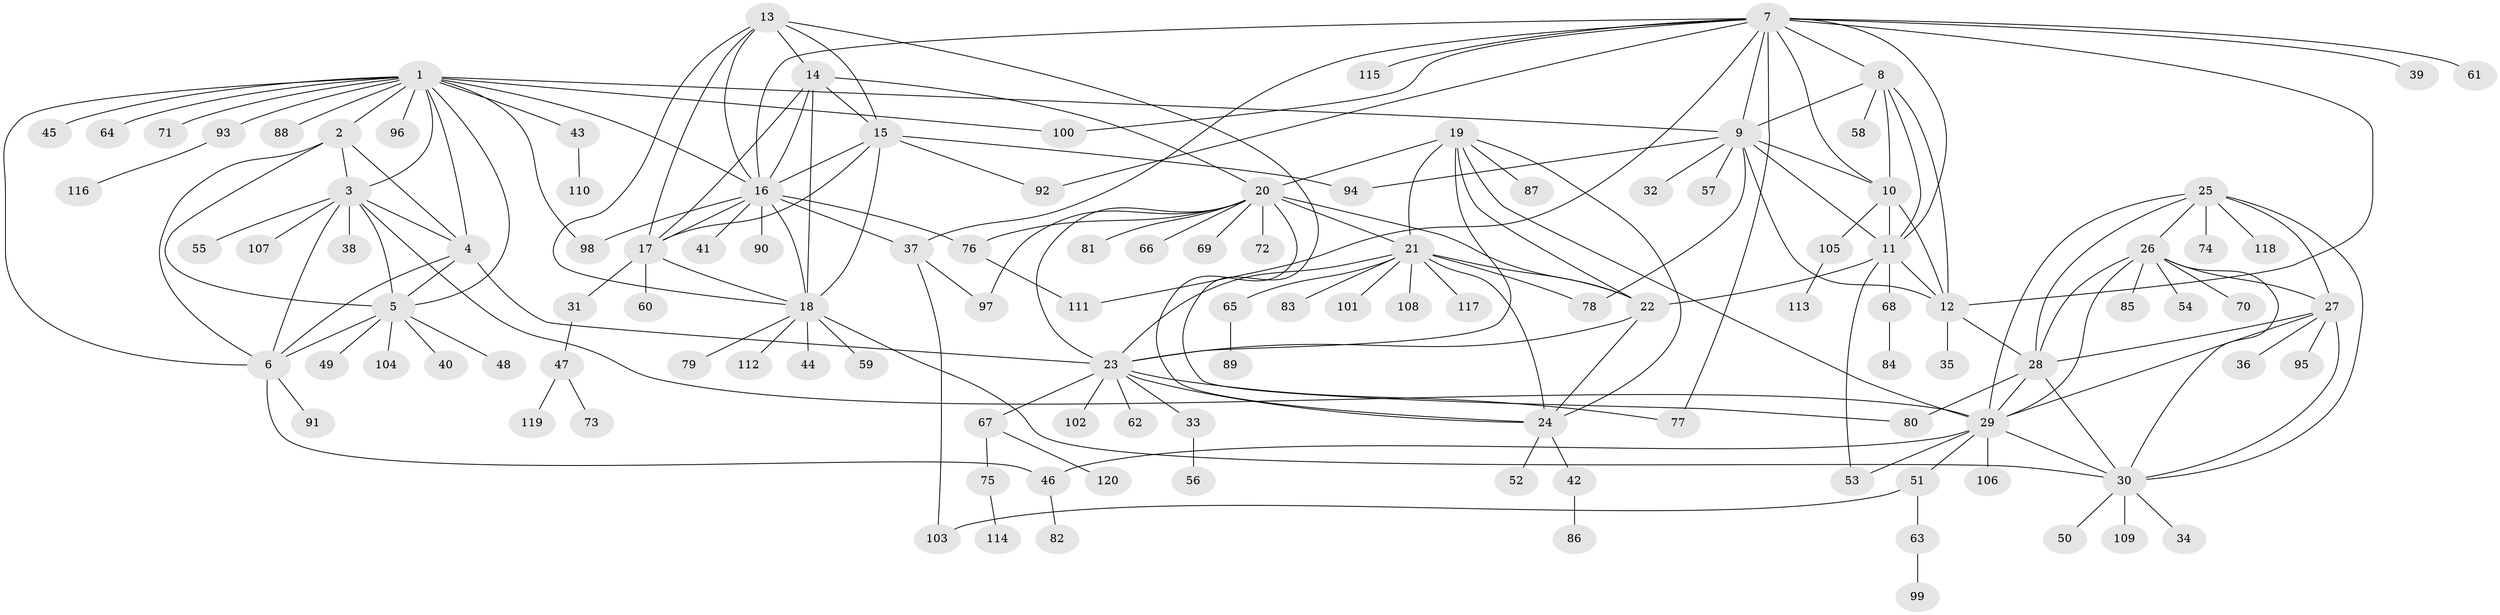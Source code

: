 // Generated by graph-tools (version 1.1) at 2025/54/03/09/25 04:54:19]
// undirected, 120 vertices, 189 edges
graph export_dot {
graph [start="1"]
  node [color=gray90,style=filled];
  1;
  2;
  3;
  4;
  5;
  6;
  7;
  8;
  9;
  10;
  11;
  12;
  13;
  14;
  15;
  16;
  17;
  18;
  19;
  20;
  21;
  22;
  23;
  24;
  25;
  26;
  27;
  28;
  29;
  30;
  31;
  32;
  33;
  34;
  35;
  36;
  37;
  38;
  39;
  40;
  41;
  42;
  43;
  44;
  45;
  46;
  47;
  48;
  49;
  50;
  51;
  52;
  53;
  54;
  55;
  56;
  57;
  58;
  59;
  60;
  61;
  62;
  63;
  64;
  65;
  66;
  67;
  68;
  69;
  70;
  71;
  72;
  73;
  74;
  75;
  76;
  77;
  78;
  79;
  80;
  81;
  82;
  83;
  84;
  85;
  86;
  87;
  88;
  89;
  90;
  91;
  92;
  93;
  94;
  95;
  96;
  97;
  98;
  99;
  100;
  101;
  102;
  103;
  104;
  105;
  106;
  107;
  108;
  109;
  110;
  111;
  112;
  113;
  114;
  115;
  116;
  117;
  118;
  119;
  120;
  1 -- 2;
  1 -- 3;
  1 -- 4;
  1 -- 5;
  1 -- 6;
  1 -- 9;
  1 -- 16;
  1 -- 43;
  1 -- 45;
  1 -- 64;
  1 -- 71;
  1 -- 88;
  1 -- 93;
  1 -- 96;
  1 -- 98;
  1 -- 100;
  2 -- 3;
  2 -- 4;
  2 -- 5;
  2 -- 6;
  3 -- 4;
  3 -- 5;
  3 -- 6;
  3 -- 29;
  3 -- 38;
  3 -- 55;
  3 -- 107;
  4 -- 5;
  4 -- 6;
  4 -- 23;
  5 -- 6;
  5 -- 40;
  5 -- 48;
  5 -- 49;
  5 -- 104;
  6 -- 46;
  6 -- 91;
  7 -- 8;
  7 -- 9;
  7 -- 10;
  7 -- 11;
  7 -- 12;
  7 -- 16;
  7 -- 37;
  7 -- 39;
  7 -- 61;
  7 -- 77;
  7 -- 92;
  7 -- 100;
  7 -- 111;
  7 -- 115;
  8 -- 9;
  8 -- 10;
  8 -- 11;
  8 -- 12;
  8 -- 58;
  9 -- 10;
  9 -- 11;
  9 -- 12;
  9 -- 32;
  9 -- 57;
  9 -- 78;
  9 -- 94;
  10 -- 11;
  10 -- 12;
  10 -- 105;
  11 -- 12;
  11 -- 22;
  11 -- 53;
  11 -- 68;
  12 -- 28;
  12 -- 35;
  13 -- 14;
  13 -- 15;
  13 -- 16;
  13 -- 17;
  13 -- 18;
  13 -- 80;
  14 -- 15;
  14 -- 16;
  14 -- 17;
  14 -- 18;
  14 -- 20;
  15 -- 16;
  15 -- 17;
  15 -- 18;
  15 -- 92;
  15 -- 94;
  16 -- 17;
  16 -- 18;
  16 -- 37;
  16 -- 41;
  16 -- 76;
  16 -- 90;
  16 -- 98;
  17 -- 18;
  17 -- 31;
  17 -- 60;
  18 -- 30;
  18 -- 44;
  18 -- 59;
  18 -- 79;
  18 -- 112;
  19 -- 20;
  19 -- 21;
  19 -- 22;
  19 -- 23;
  19 -- 24;
  19 -- 29;
  19 -- 87;
  20 -- 21;
  20 -- 22;
  20 -- 23;
  20 -- 24;
  20 -- 66;
  20 -- 69;
  20 -- 72;
  20 -- 76;
  20 -- 81;
  20 -- 97;
  21 -- 22;
  21 -- 23;
  21 -- 24;
  21 -- 65;
  21 -- 78;
  21 -- 83;
  21 -- 101;
  21 -- 108;
  21 -- 117;
  22 -- 23;
  22 -- 24;
  23 -- 24;
  23 -- 33;
  23 -- 62;
  23 -- 67;
  23 -- 77;
  23 -- 102;
  24 -- 42;
  24 -- 52;
  25 -- 26;
  25 -- 27;
  25 -- 28;
  25 -- 29;
  25 -- 30;
  25 -- 74;
  25 -- 118;
  26 -- 27;
  26 -- 28;
  26 -- 29;
  26 -- 30;
  26 -- 54;
  26 -- 70;
  26 -- 85;
  27 -- 28;
  27 -- 29;
  27 -- 30;
  27 -- 36;
  27 -- 95;
  28 -- 29;
  28 -- 30;
  28 -- 80;
  29 -- 30;
  29 -- 46;
  29 -- 51;
  29 -- 53;
  29 -- 106;
  30 -- 34;
  30 -- 50;
  30 -- 109;
  31 -- 47;
  33 -- 56;
  37 -- 97;
  37 -- 103;
  42 -- 86;
  43 -- 110;
  46 -- 82;
  47 -- 73;
  47 -- 119;
  51 -- 63;
  51 -- 103;
  63 -- 99;
  65 -- 89;
  67 -- 75;
  67 -- 120;
  68 -- 84;
  75 -- 114;
  76 -- 111;
  93 -- 116;
  105 -- 113;
}
